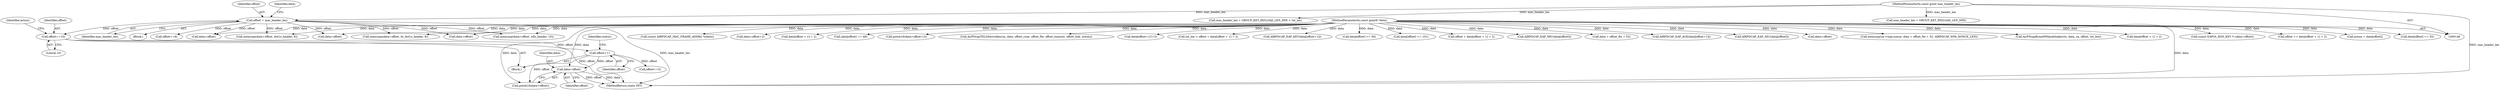 digraph "0_wireshark_9b0b20b8d5f8c9f7839d58ff6c5900f7e19283b4@pointer" {
"1000531" [label="(Call,data+offset)"];
"1000148" [label="(MethodParameterIn,const guint8 *data)"];
"1000526" [label="(Call,offset++)"];
"1000503" [label="(Call,offset+=10)"];
"1000174" [label="(Call,offset = mac_header_len)"];
"1000149" [label="(MethodParameterIn,const guint mac_header_len)"];
"1000181" [label="(Call,data+offset)"];
"1000251" [label="(Call,(const EAPOL_RSN_KEY *) (data+offset))"];
"1000613" [label="(Call,offset += data[offset + 1] + 2)"];
"1000506" [label="(Call,action = data[offset])"];
"1000527" [label="(Identifier,offset)"];
"1000182" [label="(Identifier,data)"];
"1000567" [label="(Call,data[offset] == 55)"];
"1000507" [label="(Identifier,action)"];
"1000382" [label="(Call,(const AIRPDCAP_MAC_FRAME_ADDR4 *)(data))"];
"1000148" [label="(MethodParameterIn,const guint8 *data)"];
"1000530" [label="(Call,pntoh16(data+offset))"];
"1000221" [label="(Call,data+offset+2)"];
"1000603" [label="(Call,data[offset + 1] + 2)"];
"1000556" [label="(Call,data[offset] == 48)"];
"1000307" [label="(Call,mac_header_len + GROUP_KEY_PAYLOAD_LEN_MIN > tot_len)"];
"1000220" [label="(Call,pntoh16(data+offset+2))"];
"1000760" [label="(Call,AirPDcapTDLSDeriveKey(sa, data, offset_rsne, offset_fte, offset_timeout, offset_link, action))"];
"1000478" [label="(Block,)"];
"1000529" [label="(Identifier,status)"];
"1000784" [label="(MethodReturn,static INT)"];
"1000204" [label="(Call,data[offset+1]!=3)"];
"1000599" [label="(Call,tot_len < offset + data[offset + 1] + 2)"];
"1000149" [label="(MethodParameterIn,const guint mac_header_len)"];
"1000322" [label="(Call,AIRPDCAP_EAP_KEY(data[offset+1]))"];
"1000578" [label="(Call,data[offset] == 56)"];
"1000589" [label="(Call,data[offset] == 101)"];
"1000152" [label="(Block,)"];
"1000533" [label="(Identifier,offset)"];
"1000188" [label="(Call,memcmp(data+offset, bt_dot1x_header, 8))"];
"1000532" [label="(Identifier,data)"];
"1000200" [label="(Call,offset+=8)"];
"1000505" [label="(Literal,10)"];
"1000176" [label="(Identifier,mac_header_len)"];
"1000174" [label="(Call,offset = mac_header_len)"];
"1000308" [label="(Call,mac_header_len + GROUP_KEY_PAYLOAD_LEN_MIN)"];
"1000180" [label="(Call,memcmp(data+offset, dot1x_header, 8))"];
"1000189" [label="(Call,data+offset)"];
"1000472" [label="(Call,data+offset)"];
"1000545" [label="(Call,offset+=5)"];
"1000601" [label="(Call,offset + data[offset + 1] + 2)"];
"1000175" [label="(Identifier,offset)"];
"1000531" [label="(Call,data+offset)"];
"1000340" [label="(Call,AIRPDCAP_EAP_MIC(data[offset]))"];
"1000725" [label="(Call,data + offset_fte + 52)"];
"1000331" [label="(Call,AIRPDCAP_EAP_ACK(data[offset+1]))"];
"1000346" [label="(Call,AIRPDCAP_EAP_SEC(data[offset]))"];
"1000504" [label="(Identifier,offset)"];
"1000526" [label="(Call,offset++)"];
"1000253" [label="(Call,data+offset)"];
"1000719" [label="(Call,memcmp(sa->wpa.nonce, data + offset_fte + 52, AIRPDCAP_WPA_NONCE_LEN))"];
"1000503" [label="(Call,offset+=10)"];
"1000297" [label="(Call,AirPDcapRsna4WHandshake(ctx, data, sa, offset, tot_len))"];
"1000615" [label="(Call,data[offset + 1] + 2)"];
"1000471" [label="(Call,memcmp(data+offset, tdls_header, 10))"];
"1000531" -> "1000530"  [label="AST: "];
"1000531" -> "1000533"  [label="CFG: "];
"1000532" -> "1000531"  [label="AST: "];
"1000533" -> "1000531"  [label="AST: "];
"1000530" -> "1000531"  [label="CFG: "];
"1000531" -> "1000784"  [label="DDG: offset"];
"1000531" -> "1000784"  [label="DDG: data"];
"1000148" -> "1000531"  [label="DDG: data"];
"1000526" -> "1000531"  [label="DDG: offset"];
"1000148" -> "1000146"  [label="AST: "];
"1000148" -> "1000784"  [label="DDG: data"];
"1000148" -> "1000180"  [label="DDG: data"];
"1000148" -> "1000181"  [label="DDG: data"];
"1000148" -> "1000188"  [label="DDG: data"];
"1000148" -> "1000189"  [label="DDG: data"];
"1000148" -> "1000204"  [label="DDG: data"];
"1000148" -> "1000220"  [label="DDG: data"];
"1000148" -> "1000221"  [label="DDG: data"];
"1000148" -> "1000251"  [label="DDG: data"];
"1000148" -> "1000253"  [label="DDG: data"];
"1000148" -> "1000297"  [label="DDG: data"];
"1000148" -> "1000322"  [label="DDG: data"];
"1000148" -> "1000331"  [label="DDG: data"];
"1000148" -> "1000340"  [label="DDG: data"];
"1000148" -> "1000346"  [label="DDG: data"];
"1000148" -> "1000382"  [label="DDG: data"];
"1000148" -> "1000471"  [label="DDG: data"];
"1000148" -> "1000472"  [label="DDG: data"];
"1000148" -> "1000506"  [label="DDG: data"];
"1000148" -> "1000530"  [label="DDG: data"];
"1000148" -> "1000556"  [label="DDG: data"];
"1000148" -> "1000567"  [label="DDG: data"];
"1000148" -> "1000578"  [label="DDG: data"];
"1000148" -> "1000589"  [label="DDG: data"];
"1000148" -> "1000599"  [label="DDG: data"];
"1000148" -> "1000601"  [label="DDG: data"];
"1000148" -> "1000603"  [label="DDG: data"];
"1000148" -> "1000613"  [label="DDG: data"];
"1000148" -> "1000615"  [label="DDG: data"];
"1000148" -> "1000719"  [label="DDG: data"];
"1000148" -> "1000725"  [label="DDG: data"];
"1000148" -> "1000760"  [label="DDG: data"];
"1000526" -> "1000478"  [label="AST: "];
"1000526" -> "1000527"  [label="CFG: "];
"1000527" -> "1000526"  [label="AST: "];
"1000529" -> "1000526"  [label="CFG: "];
"1000503" -> "1000526"  [label="DDG: offset"];
"1000526" -> "1000530"  [label="DDG: offset"];
"1000526" -> "1000545"  [label="DDG: offset"];
"1000503" -> "1000478"  [label="AST: "];
"1000503" -> "1000505"  [label="CFG: "];
"1000504" -> "1000503"  [label="AST: "];
"1000505" -> "1000503"  [label="AST: "];
"1000507" -> "1000503"  [label="CFG: "];
"1000503" -> "1000784"  [label="DDG: offset"];
"1000174" -> "1000503"  [label="DDG: offset"];
"1000174" -> "1000152"  [label="AST: "];
"1000174" -> "1000176"  [label="CFG: "];
"1000175" -> "1000174"  [label="AST: "];
"1000176" -> "1000174"  [label="AST: "];
"1000182" -> "1000174"  [label="CFG: "];
"1000174" -> "1000784"  [label="DDG: mac_header_len"];
"1000149" -> "1000174"  [label="DDG: mac_header_len"];
"1000174" -> "1000180"  [label="DDG: offset"];
"1000174" -> "1000181"  [label="DDG: offset"];
"1000174" -> "1000188"  [label="DDG: offset"];
"1000174" -> "1000189"  [label="DDG: offset"];
"1000174" -> "1000200"  [label="DDG: offset"];
"1000174" -> "1000471"  [label="DDG: offset"];
"1000174" -> "1000472"  [label="DDG: offset"];
"1000149" -> "1000146"  [label="AST: "];
"1000149" -> "1000784"  [label="DDG: mac_header_len"];
"1000149" -> "1000307"  [label="DDG: mac_header_len"];
"1000149" -> "1000308"  [label="DDG: mac_header_len"];
}
